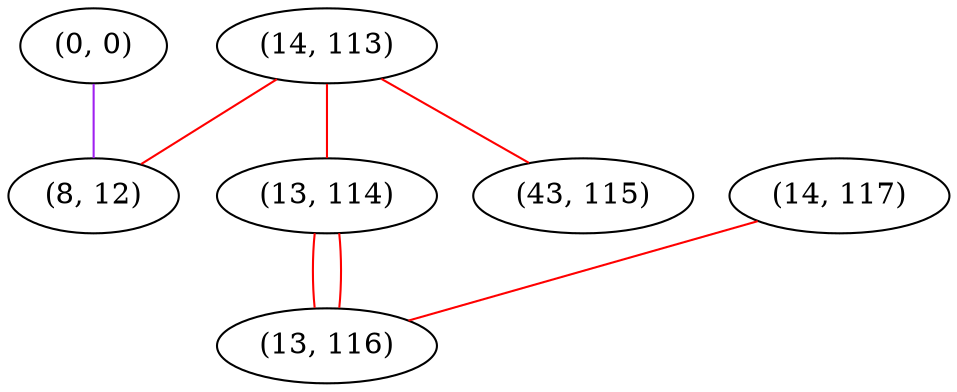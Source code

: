 graph "" {
"(14, 113)";
"(0, 0)";
"(8, 12)";
"(13, 114)";
"(14, 117)";
"(13, 116)";
"(43, 115)";
"(14, 113)" -- "(13, 114)"  [color=red, key=0, weight=1];
"(14, 113)" -- "(43, 115)"  [color=red, key=0, weight=1];
"(14, 113)" -- "(8, 12)"  [color=red, key=0, weight=1];
"(0, 0)" -- "(8, 12)"  [color=purple, key=0, weight=4];
"(13, 114)" -- "(13, 116)"  [color=red, key=0, weight=1];
"(13, 114)" -- "(13, 116)"  [color=red, key=1, weight=1];
"(14, 117)" -- "(13, 116)"  [color=red, key=0, weight=1];
}
